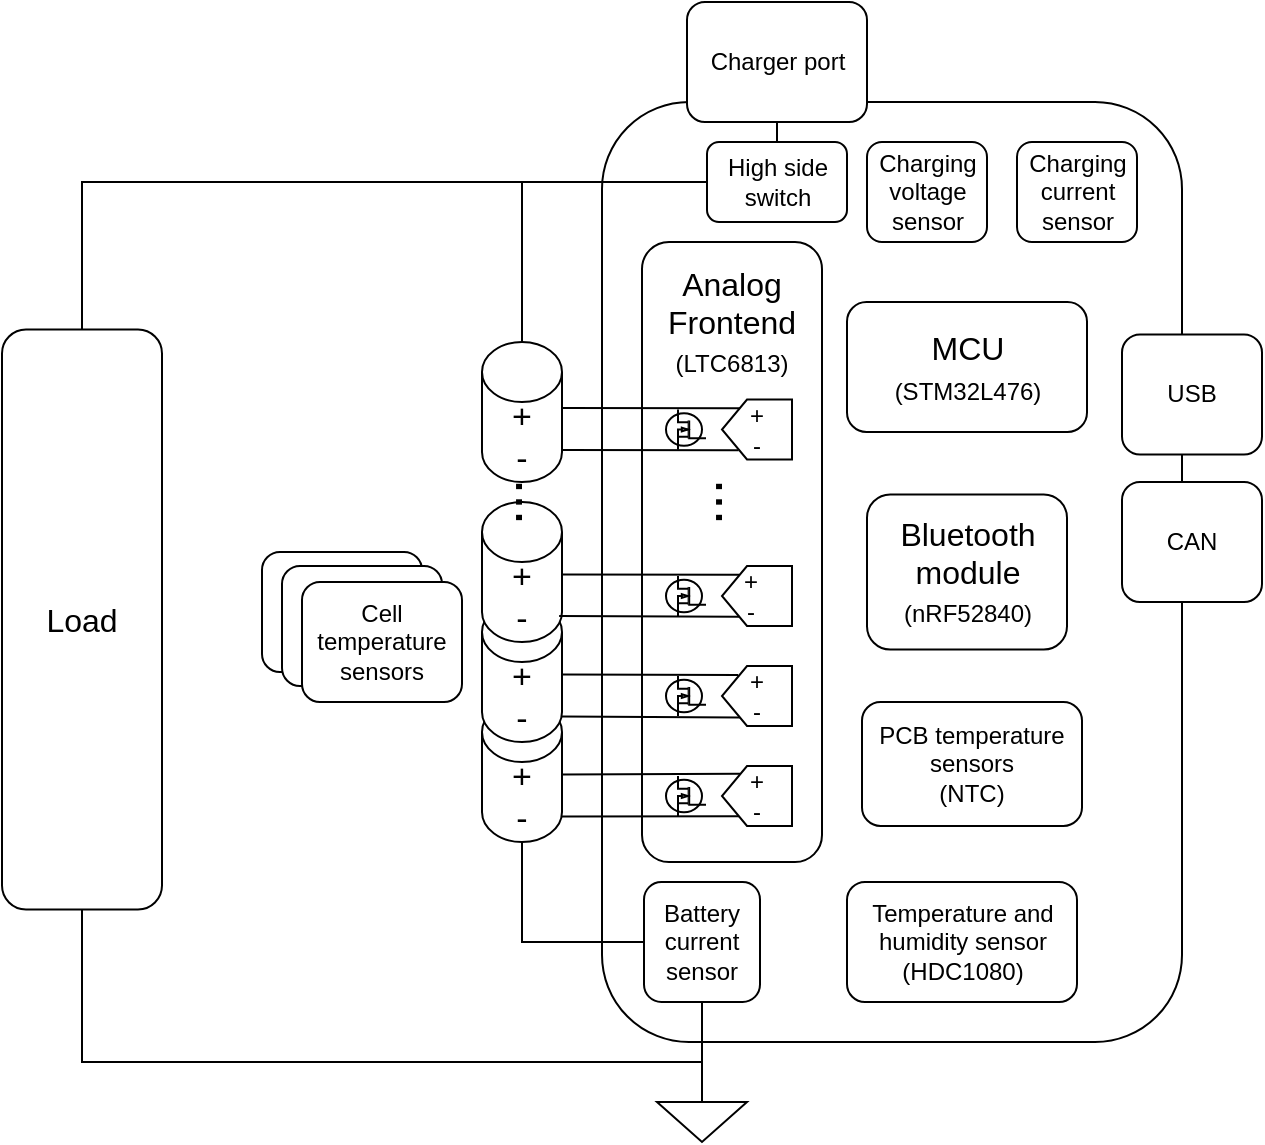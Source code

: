 <mxfile version="20.8.16" type="device"><diagram name="Page-1" id="EQJyJkfQMdv3somNTGk6"><mxGraphModel dx="2284" dy="838" grid="1" gridSize="10" guides="1" tooltips="1" connect="1" arrows="1" fold="1" page="1" pageScale="1" pageWidth="850" pageHeight="1100" math="0" shadow="0"><root><mxCell id="0"/><mxCell id="1" parent="0"/><mxCell id="4OLsYMQMICfBBXzMfYlJ-2" value="" style="rounded=1;whiteSpace=wrap;html=1;fontSize=12;fillColor=#ffffff;" parent="1" vertex="1"><mxGeometry x="30" y="325" width="80" height="60" as="geometry"/></mxCell><mxCell id="4OLsYMQMICfBBXzMfYlJ-1" value="" style="rounded=1;whiteSpace=wrap;html=1;fontSize=12;fillColor=#ffffff;" parent="1" vertex="1"><mxGeometry x="40" y="332" width="80" height="60" as="geometry"/></mxCell><mxCell id="TeZvGwJzhUlr74pMuj6Z-2" value="&lt;font style=&quot;font-size: 17px;&quot;&gt;+&lt;br style=&quot;border-color: var(--border-color);&quot;&gt;-&lt;/font&gt;" style="shape=cylinder3;whiteSpace=wrap;html=1;boundedLbl=1;backgroundOutline=1;size=15;" parent="1" vertex="1"><mxGeometry x="140" y="400" width="40" height="70" as="geometry"/></mxCell><mxCell id="TeZvGwJzhUlr74pMuj6Z-4" value="&lt;font style=&quot;font-size: 17px;&quot;&gt;+&lt;br style=&quot;border-color: var(--border-color);&quot;&gt;-&lt;/font&gt;" style="shape=cylinder3;whiteSpace=wrap;html=1;boundedLbl=1;backgroundOutline=1;size=15;" parent="1" vertex="1"><mxGeometry x="140" y="350" width="40" height="70" as="geometry"/></mxCell><mxCell id="TeZvGwJzhUlr74pMuj6Z-5" value="&lt;font style=&quot;font-size: 17px;&quot;&gt;+&lt;br style=&quot;border-color: var(--border-color);&quot;&gt;-&lt;/font&gt;" style="shape=cylinder3;whiteSpace=wrap;html=1;boundedLbl=1;backgroundOutline=1;size=15;" parent="1" vertex="1"><mxGeometry x="140" y="300" width="40" height="70" as="geometry"/></mxCell><mxCell id="TeZvGwJzhUlr74pMuj6Z-6" value="&lt;font style=&quot;font-size: 28px;&quot;&gt;...&lt;/font&gt;" style="text;html=1;strokeColor=none;fillColor=none;align=center;verticalAlign=middle;whiteSpace=wrap;rounded=0;rotation=-90;" parent="1" vertex="1"><mxGeometry x="130" y="292.5" width="40" height="15" as="geometry"/></mxCell><mxCell id="TeZvGwJzhUlr74pMuj6Z-7" value="&lt;font style=&quot;font-size: 17px;&quot;&gt;+&lt;br&gt;-&lt;/font&gt;" style="shape=cylinder3;whiteSpace=wrap;html=1;boundedLbl=1;backgroundOutline=1;size=15;" parent="1" vertex="1"><mxGeometry x="140" y="220" width="40" height="70" as="geometry"/></mxCell><mxCell id="TeZvGwJzhUlr74pMuj6Z-16" value="" style="rounded=1;whiteSpace=wrap;html=1;fontSize=17;" parent="1" vertex="1"><mxGeometry x="200" y="100" width="290" height="470" as="geometry"/></mxCell><mxCell id="mOUoje14_cyd4yB3jaxS-1" value="MCU&lt;br&gt;&lt;font style=&quot;font-size: 12px;&quot;&gt;(STM32L476)&lt;/font&gt;" style="rounded=1;whiteSpace=wrap;html=1;fontSize=16;" parent="1" vertex="1"><mxGeometry x="322.5" y="200" width="120" height="65" as="geometry"/></mxCell><mxCell id="mOUoje14_cyd4yB3jaxS-8" value="" style="rounded=1;whiteSpace=wrap;html=1;fontSize=16;" parent="1" vertex="1"><mxGeometry x="220" y="170" width="90" height="310" as="geometry"/></mxCell><mxCell id="mOUoje14_cyd4yB3jaxS-7" value="&lt;font style=&quot;font-size: 28px;&quot;&gt;...&lt;/font&gt;" style="text;html=1;strokeColor=none;fillColor=none;align=center;verticalAlign=middle;whiteSpace=wrap;rounded=0;rotation=-90;" parent="1" vertex="1"><mxGeometry x="220" y="285" width="60" height="30" as="geometry"/></mxCell><mxCell id="mOUoje14_cyd4yB3jaxS-12" value="" style="verticalLabelPosition=bottom;shadow=0;dashed=0;align=center;html=1;verticalAlign=top;shape=mxgraph.electrical.mosfets1.n-channel_mosfet_1;fontSize=16;flipH=1;" parent="1" vertex="1"><mxGeometry x="232" y="253.75" width="20" height="20" as="geometry"/></mxCell><mxCell id="mOUoje14_cyd4yB3jaxS-14" value="" style="endArrow=none;html=1;rounded=0;fontSize=16;exitX=1;exitY=1;exitDx=0;exitDy=-15;exitPerimeter=0;entryX=0.739;entryY=0.147;entryDx=0;entryDy=0;entryPerimeter=0;" parent="1" target="mOUoje14_cyd4yB3jaxS-87" edge="1"><mxGeometry width="50" height="50" relative="1" as="geometry"><mxPoint x="180" y="253" as="sourcePoint"/><mxPoint x="266.895" y="252.434" as="targetPoint"/></mxGeometry></mxCell><mxCell id="mOUoje14_cyd4yB3jaxS-18" value="" style="endArrow=none;html=1;rounded=0;fontSize=16;exitX=1;exitY=1;exitDx=0;exitDy=-15;exitPerimeter=0;entryX=0.763;entryY=0.845;entryDx=0;entryDy=0;entryPerimeter=0;" parent="1" target="mOUoje14_cyd4yB3jaxS-87" edge="1"><mxGeometry width="50" height="50" relative="1" as="geometry"><mxPoint x="180" y="274" as="sourcePoint"/><mxPoint x="266.895" y="274.054" as="targetPoint"/></mxGeometry></mxCell><mxCell id="mOUoje14_cyd4yB3jaxS-49" value="Analog Frontend&lt;br&gt;&lt;font style=&quot;font-size: 12px;&quot;&gt;(LTC6813)&lt;/font&gt;" style="text;html=1;strokeColor=none;fillColor=none;align=center;verticalAlign=middle;whiteSpace=wrap;rounded=0;fontSize=16;" parent="1" vertex="1"><mxGeometry x="230" y="180" width="70" height="60" as="geometry"/></mxCell><mxCell id="mOUoje14_cyd4yB3jaxS-66" value="" style="verticalLabelPosition=bottom;shadow=0;dashed=0;align=center;html=1;verticalAlign=top;shape=mxgraph.electrical.mosfets1.n-channel_mosfet_1;fontSize=16;flipH=1;" parent="1" vertex="1"><mxGeometry x="232" y="337" width="20" height="20" as="geometry"/></mxCell><mxCell id="mOUoje14_cyd4yB3jaxS-69" value="" style="verticalLabelPosition=bottom;shadow=0;dashed=0;align=center;html=1;verticalAlign=top;shape=mxgraph.electrical.abstract.dac;fontSize=16;fillColor=#ffffff;flipH=1;" parent="1" vertex="1"><mxGeometry x="260" y="332" width="35" height="30" as="geometry"/></mxCell><mxCell id="mOUoje14_cyd4yB3jaxS-70" value="" style="verticalLabelPosition=bottom;shadow=0;dashed=0;align=center;html=1;verticalAlign=top;shape=mxgraph.electrical.mosfets1.n-channel_mosfet_1;fontSize=16;flipH=1;" parent="1" vertex="1"><mxGeometry x="232" y="387" width="20" height="20" as="geometry"/></mxCell><mxCell id="mOUoje14_cyd4yB3jaxS-71" value="" style="endArrow=none;html=1;rounded=0;fontSize=16;exitX=1;exitY=1;exitDx=0;exitDy=-15;exitPerimeter=0;entryX=0.768;entryY=0.151;entryDx=0;entryDy=0;entryPerimeter=0;" parent="1" target="mOUoje14_cyd4yB3jaxS-85" edge="1"><mxGeometry width="50" height="50" relative="1" as="geometry"><mxPoint x="180" y="386.25" as="sourcePoint"/><mxPoint x="266.895" y="385.684" as="targetPoint"/></mxGeometry></mxCell><mxCell id="mOUoje14_cyd4yB3jaxS-72" value="" style="endArrow=none;html=1;rounded=0;fontSize=16;exitX=1;exitY=1;exitDx=0;exitDy=-15;exitPerimeter=0;entryX=0.744;entryY=0.859;entryDx=0;entryDy=0;entryPerimeter=0;" parent="1" target="mOUoje14_cyd4yB3jaxS-85" edge="1"><mxGeometry width="50" height="50" relative="1" as="geometry"><mxPoint x="180" y="407.25" as="sourcePoint"/><mxPoint x="266.895" y="407.304" as="targetPoint"/></mxGeometry></mxCell><mxCell id="mOUoje14_cyd4yB3jaxS-74" value="" style="verticalLabelPosition=bottom;shadow=0;dashed=0;align=center;html=1;verticalAlign=top;shape=mxgraph.electrical.mosfets1.n-channel_mosfet_1;fontSize=16;flipH=1;" parent="1" vertex="1"><mxGeometry x="232" y="437" width="20" height="20" as="geometry"/></mxCell><mxCell id="mOUoje14_cyd4yB3jaxS-75" value="" style="endArrow=none;html=1;rounded=0;fontSize=16;exitX=1;exitY=1;exitDx=0;exitDy=-15;exitPerimeter=0;entryX=0.741;entryY=0.131;entryDx=0;entryDy=0;entryPerimeter=0;" parent="1" target="mOUoje14_cyd4yB3jaxS-83" edge="1"><mxGeometry width="50" height="50" relative="1" as="geometry"><mxPoint x="180" y="436.25" as="sourcePoint"/><mxPoint x="266.895" y="435.684" as="targetPoint"/></mxGeometry></mxCell><mxCell id="mOUoje14_cyd4yB3jaxS-76" value="" style="endArrow=none;html=1;rounded=0;fontSize=16;exitX=1;exitY=1;exitDx=0;exitDy=-15;exitPerimeter=0;entryX=0.756;entryY=0.839;entryDx=0;entryDy=0;entryPerimeter=0;" parent="1" target="mOUoje14_cyd4yB3jaxS-83" edge="1"><mxGeometry width="50" height="50" relative="1" as="geometry"><mxPoint x="180" y="457.25" as="sourcePoint"/><mxPoint x="266.895" y="457.304" as="targetPoint"/></mxGeometry></mxCell><mxCell id="mOUoje14_cyd4yB3jaxS-78" value="" style="endArrow=none;html=1;rounded=0;fontSize=16;exitX=1;exitY=1;exitDx=0;exitDy=-15;exitPerimeter=0;entryX=0.754;entryY=0.146;entryDx=0;entryDy=0;entryPerimeter=0;" parent="1" target="mOUoje14_cyd4yB3jaxS-69" edge="1"><mxGeometry width="50" height="50" relative="1" as="geometry"><mxPoint x="180" y="336.25" as="sourcePoint"/><mxPoint x="266.895" y="335.684" as="targetPoint"/></mxGeometry></mxCell><mxCell id="mOUoje14_cyd4yB3jaxS-79" value="" style="endArrow=none;html=1;rounded=0;fontSize=16;exitX=1.014;exitY=0.814;exitDx=0;exitDy=0;exitPerimeter=0;entryX=0.754;entryY=0.846;entryDx=0;entryDy=0;entryPerimeter=0;" parent="1" target="mOUoje14_cyd4yB3jaxS-69" edge="1"><mxGeometry width="50" height="50" relative="1" as="geometry"><mxPoint x="178.56" y="356.98" as="sourcePoint"/><mxPoint x="262.305" y="357.0" as="targetPoint"/></mxGeometry></mxCell><mxCell id="mOUoje14_cyd4yB3jaxS-80" value="&lt;p style=&quot;line-height: 60%; font-size: 12px;&quot;&gt;&lt;/p&gt;&lt;blockquote style=&quot;margin: 0px 0px 0px 40px; border: none; padding: 0px; font-size: 12px;&quot;&gt;&lt;/blockquote&gt;&lt;span style=&quot;font-size: 12px; background-color: initial;&quot;&gt;+&lt;/span&gt;&lt;br style=&quot;font-size: 12px;&quot;&gt;&lt;font style=&quot;font-size: 12px;&quot;&gt;-&lt;/font&gt;&lt;p style=&quot;font-size: 12px;&quot;&gt;&lt;/p&gt;" style="text;html=1;strokeColor=none;fillColor=none;align=center;verticalAlign=middle;whiteSpace=wrap;rounded=0;fontSize=12;" parent="1" vertex="1"><mxGeometry x="267.5" y="332" width="12.5" height="30" as="geometry"/></mxCell><mxCell id="mOUoje14_cyd4yB3jaxS-83" value="" style="verticalLabelPosition=bottom;shadow=0;dashed=0;align=center;html=1;verticalAlign=top;shape=mxgraph.electrical.abstract.dac;fontSize=16;fillColor=#ffffff;flipH=1;" parent="1" vertex="1"><mxGeometry x="260" y="432" width="35" height="30" as="geometry"/></mxCell><mxCell id="mOUoje14_cyd4yB3jaxS-84" value="&lt;p style=&quot;line-height: 60%; font-size: 12px;&quot;&gt;&lt;/p&gt;&lt;blockquote style=&quot;margin: 0px 0px 0px 40px; border: none; padding: 0px; font-size: 12px;&quot;&gt;&lt;/blockquote&gt;&lt;span style=&quot;font-size: 12px; background-color: initial;&quot;&gt;+&lt;/span&gt;&lt;br style=&quot;font-size: 12px;&quot;&gt;&lt;font style=&quot;font-size: 12px;&quot;&gt;-&lt;/font&gt;&lt;p style=&quot;font-size: 12px;&quot;&gt;&lt;/p&gt;" style="text;html=1;strokeColor=none;fillColor=none;align=center;verticalAlign=middle;whiteSpace=wrap;rounded=0;fontSize=12;" parent="1" vertex="1"><mxGeometry x="271.25" y="432" width="12.5" height="30" as="geometry"/></mxCell><mxCell id="mOUoje14_cyd4yB3jaxS-85" value="" style="verticalLabelPosition=bottom;shadow=0;dashed=0;align=center;html=1;verticalAlign=top;shape=mxgraph.electrical.abstract.dac;fontSize=16;fillColor=#ffffff;flipH=1;" parent="1" vertex="1"><mxGeometry x="260" y="382" width="35" height="30" as="geometry"/></mxCell><mxCell id="mOUoje14_cyd4yB3jaxS-86" value="&lt;p style=&quot;line-height: 60%; font-size: 12px;&quot;&gt;&lt;/p&gt;&lt;blockquote style=&quot;margin: 0px 0px 0px 40px; border: none; padding: 0px; font-size: 12px;&quot;&gt;&lt;/blockquote&gt;&lt;span style=&quot;font-size: 12px; background-color: initial;&quot;&gt;+&lt;/span&gt;&lt;br style=&quot;font-size: 12px;&quot;&gt;&lt;font style=&quot;font-size: 12px;&quot;&gt;-&lt;/font&gt;&lt;p style=&quot;font-size: 12px;&quot;&gt;&lt;/p&gt;" style="text;html=1;strokeColor=none;fillColor=none;align=center;verticalAlign=middle;whiteSpace=wrap;rounded=0;fontSize=12;" parent="1" vertex="1"><mxGeometry x="271.25" y="382" width="12.5" height="30" as="geometry"/></mxCell><mxCell id="mOUoje14_cyd4yB3jaxS-87" value="" style="verticalLabelPosition=bottom;shadow=0;dashed=0;align=center;html=1;verticalAlign=top;shape=mxgraph.electrical.abstract.dac;fontSize=16;fillColor=#ffffff;flipH=1;" parent="1" vertex="1"><mxGeometry x="260" y="248.75" width="35" height="30" as="geometry"/></mxCell><mxCell id="mOUoje14_cyd4yB3jaxS-88" value="&lt;p style=&quot;line-height: 60%; font-size: 12px;&quot;&gt;&lt;/p&gt;&lt;blockquote style=&quot;margin: 0px 0px 0px 40px; border: none; padding: 0px; font-size: 12px;&quot;&gt;&lt;/blockquote&gt;&lt;span style=&quot;font-size: 12px; background-color: initial;&quot;&gt;+&lt;/span&gt;&lt;br style=&quot;font-size: 12px;&quot;&gt;&lt;font style=&quot;font-size: 12px;&quot;&gt;-&lt;/font&gt;&lt;p style=&quot;font-size: 12px;&quot;&gt;&lt;/p&gt;" style="text;html=1;strokeColor=none;fillColor=none;align=center;verticalAlign=middle;whiteSpace=wrap;rounded=0;fontSize=12;" parent="1" vertex="1"><mxGeometry x="271.25" y="248.75" width="12.5" height="30" as="geometry"/></mxCell><mxCell id="mOUoje14_cyd4yB3jaxS-90" value="Temperature and humidity sensor&lt;br&gt;(HDC1080)" style="rounded=1;whiteSpace=wrap;html=1;fontSize=12;fillColor=#ffffff;" parent="1" vertex="1"><mxGeometry x="322.5" y="490" width="115" height="60" as="geometry"/></mxCell><mxCell id="mOUoje14_cyd4yB3jaxS-95" style="edgeStyle=orthogonalEdgeStyle;rounded=0;orthogonalLoop=1;jettySize=auto;html=1;entryX=0.5;entryY=1;entryDx=0;entryDy=0;entryPerimeter=0;fontSize=12;endArrow=none;endFill=0;" parent="1" source="mOUoje14_cyd4yB3jaxS-92" target="TeZvGwJzhUlr74pMuj6Z-2" edge="1"><mxGeometry relative="1" as="geometry"><Array as="points"><mxPoint x="160" y="520"/></Array></mxGeometry></mxCell><mxCell id="mOUoje14_cyd4yB3jaxS-92" value="Battery&lt;br&gt;current&lt;br&gt;sensor" style="rounded=1;whiteSpace=wrap;html=1;fontSize=12;fillColor=#ffffff;" parent="1" vertex="1"><mxGeometry x="221" y="490" width="58" height="60" as="geometry"/></mxCell><mxCell id="mOUoje14_cyd4yB3jaxS-94" style="edgeStyle=orthogonalEdgeStyle;rounded=0;orthogonalLoop=1;jettySize=auto;html=1;exitX=0.5;exitY=0;exitDx=0;exitDy=0;exitPerimeter=0;entryX=0.5;entryY=1;entryDx=0;entryDy=0;fontSize=12;endArrow=none;endFill=0;" parent="1" source="mOUoje14_cyd4yB3jaxS-93" target="mOUoje14_cyd4yB3jaxS-92" edge="1"><mxGeometry relative="1" as="geometry"/></mxCell><mxCell id="mOUoje14_cyd4yB3jaxS-93" value="" style="pointerEvents=1;verticalLabelPosition=bottom;shadow=0;dashed=0;align=center;html=1;verticalAlign=top;shape=mxgraph.electrical.signal_sources.signal_ground;fontSize=12;fillColor=#ffffff;" parent="1" vertex="1"><mxGeometry x="227.5" y="590" width="45" height="30" as="geometry"/></mxCell><mxCell id="mOUoje14_cyd4yB3jaxS-99" value="Cell temperature sensors" style="rounded=1;whiteSpace=wrap;html=1;fontSize=12;fillColor=#ffffff;" parent="1" vertex="1"><mxGeometry x="50" y="340" width="80" height="60" as="geometry"/></mxCell><mxCell id="4OLsYMQMICfBBXzMfYlJ-3" value="USB" style="rounded=1;whiteSpace=wrap;html=1;" parent="1" vertex="1"><mxGeometry x="460" y="216.25" width="70" height="60" as="geometry"/></mxCell><mxCell id="4OLsYMQMICfBBXzMfYlJ-4" value="CAN" style="rounded=1;whiteSpace=wrap;html=1;" parent="1" vertex="1"><mxGeometry x="460" y="290" width="70" height="60" as="geometry"/></mxCell><mxCell id="4OLsYMQMICfBBXzMfYlJ-7" value="Bluetooth module&lt;br&gt;&lt;font style=&quot;font-size: 12px;&quot;&gt;(nRF52840)&lt;/font&gt;" style="rounded=1;whiteSpace=wrap;html=1;fontSize=16;" parent="1" vertex="1"><mxGeometry x="332.5" y="296.25" width="100" height="77.5" as="geometry"/></mxCell><mxCell id="4OLsYMQMICfBBXzMfYlJ-9" style="edgeStyle=orthogonalEdgeStyle;rounded=0;orthogonalLoop=1;jettySize=auto;html=1;fontSize=12;endArrow=none;endFill=0;" parent="1" source="TeZvGwJzhUlr74pMuj6Z-7" target="4OLsYMQMICfBBXzMfYlJ-14" edge="1"><mxGeometry relative="1" as="geometry"><mxPoint x="290" y="140" as="targetPoint"/><Array as="points"><mxPoint x="160" y="140"/></Array></mxGeometry></mxCell><mxCell id="sO5SA49bSD7Gtyw2qVEJ-1" style="edgeStyle=orthogonalEdgeStyle;rounded=0;orthogonalLoop=1;jettySize=auto;html=1;endArrow=none;endFill=0;" parent="1" source="4OLsYMQMICfBBXzMfYlJ-14" target="4OLsYMQMICfBBXzMfYlJ-17" edge="1"><mxGeometry relative="1" as="geometry"/></mxCell><mxCell id="4OLsYMQMICfBBXzMfYlJ-14" value="High side switch" style="rounded=1;whiteSpace=wrap;html=1;fontSize=12;" parent="1" vertex="1"><mxGeometry x="252.5" y="120" width="70" height="40" as="geometry"/></mxCell><mxCell id="4OLsYMQMICfBBXzMfYlJ-16" style="edgeStyle=orthogonalEdgeStyle;rounded=0;orthogonalLoop=1;jettySize=auto;html=1;exitX=0.5;exitY=0;exitDx=0;exitDy=0;fontSize=16;endArrow=none;endFill=0;" parent="1" source="4OLsYMQMICfBBXzMfYlJ-15" edge="1"><mxGeometry relative="1" as="geometry"><mxPoint x="160" y="140" as="targetPoint"/><Array as="points"><mxPoint x="-60" y="140"/></Array></mxGeometry></mxCell><mxCell id="4OLsYMQMICfBBXzMfYlJ-24" style="edgeStyle=orthogonalEdgeStyle;rounded=0;orthogonalLoop=1;jettySize=auto;html=1;fontSize=16;endArrow=none;endFill=0;entryX=0.5;entryY=0;entryDx=0;entryDy=0;entryPerimeter=0;" parent="1" source="4OLsYMQMICfBBXzMfYlJ-15" target="mOUoje14_cyd4yB3jaxS-93" edge="1"><mxGeometry relative="1" as="geometry"><mxPoint x="160" y="520" as="targetPoint"/><Array as="points"><mxPoint x="-60" y="580"/><mxPoint x="250" y="580"/></Array></mxGeometry></mxCell><mxCell id="4OLsYMQMICfBBXzMfYlJ-15" value="Load" style="rounded=1;whiteSpace=wrap;html=1;fontSize=16;" parent="1" vertex="1"><mxGeometry x="-100" y="213.75" width="80" height="290" as="geometry"/></mxCell><mxCell id="4OLsYMQMICfBBXzMfYlJ-17" value="Charger port" style="rounded=1;whiteSpace=wrap;html=1;" parent="1" vertex="1"><mxGeometry x="242.5" y="50" width="90" height="60" as="geometry"/></mxCell><mxCell id="4OLsYMQMICfBBXzMfYlJ-18" value="Charging voltage sensor" style="rounded=1;whiteSpace=wrap;html=1;" parent="1" vertex="1"><mxGeometry x="332.5" y="120" width="60" height="50" as="geometry"/></mxCell><mxCell id="4OLsYMQMICfBBXzMfYlJ-23" value="PCB temperature sensors&lt;br&gt;(NTC)" style="rounded=1;whiteSpace=wrap;html=1;fontSize=12;fillColor=#ffffff;" parent="1" vertex="1"><mxGeometry x="330" y="400" width="110" height="62" as="geometry"/></mxCell><mxCell id="sO5SA49bSD7Gtyw2qVEJ-2" value="Charging current sensor" style="rounded=1;whiteSpace=wrap;html=1;" parent="1" vertex="1"><mxGeometry x="407.5" y="120" width="60" height="50" as="geometry"/></mxCell></root></mxGraphModel></diagram></mxfile>